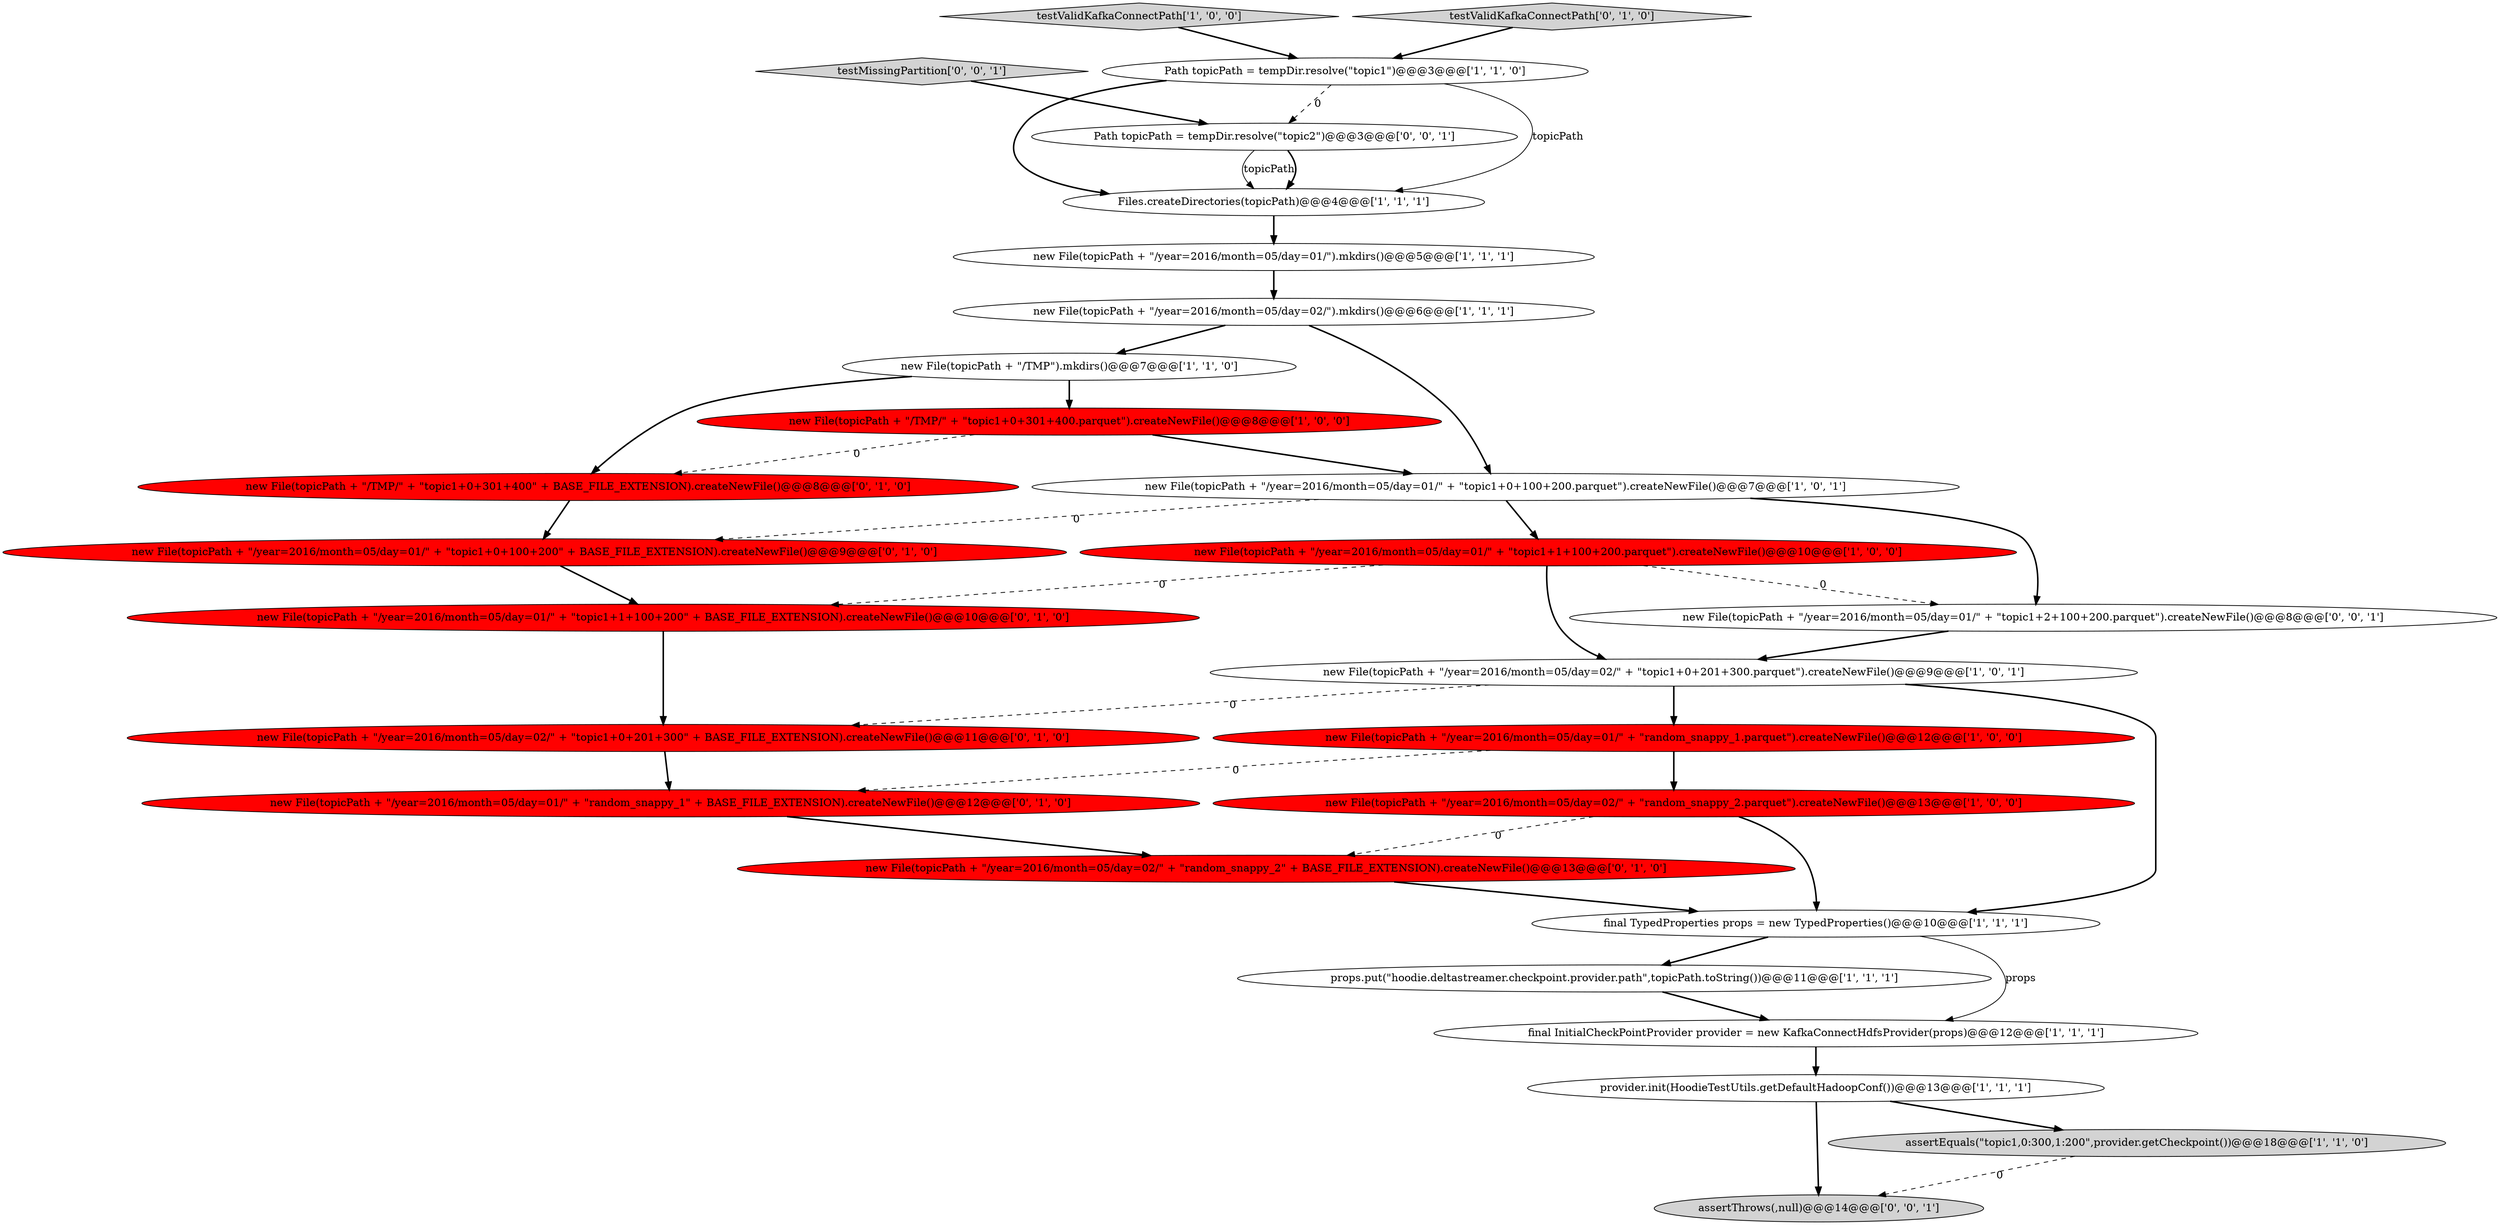 digraph {
6 [style = filled, label = "new File(topicPath + \"/year=2016/month=05/day=01/\" + \"random_snappy_1.parquet\").createNewFile()@@@12@@@['1', '0', '0']", fillcolor = red, shape = ellipse image = "AAA1AAABBB1BBB"];
22 [style = filled, label = "new File(topicPath + \"/year=2016/month=05/day=01/\" + \"topic1+0+100+200\" + BASE_FILE_EXTENSION).createNewFile()@@@9@@@['0', '1', '0']", fillcolor = red, shape = ellipse image = "AAA1AAABBB2BBB"];
1 [style = filled, label = "new File(topicPath + \"/year=2016/month=05/day=01/\" + \"topic1+0+100+200.parquet\").createNewFile()@@@7@@@['1', '0', '1']", fillcolor = white, shape = ellipse image = "AAA0AAABBB1BBB"];
7 [style = filled, label = "new File(topicPath + \"/year=2016/month=05/day=02/\").mkdirs()@@@6@@@['1', '1', '1']", fillcolor = white, shape = ellipse image = "AAA0AAABBB1BBB"];
10 [style = filled, label = "new File(topicPath + \"/TMP/\" + \"topic1+0+301+400.parquet\").createNewFile()@@@8@@@['1', '0', '0']", fillcolor = red, shape = ellipse image = "AAA1AAABBB1BBB"];
4 [style = filled, label = "props.put(\"hoodie.deltastreamer.checkpoint.provider.path\",topicPath.toString())@@@11@@@['1', '1', '1']", fillcolor = white, shape = ellipse image = "AAA0AAABBB1BBB"];
25 [style = filled, label = "testMissingPartition['0', '0', '1']", fillcolor = lightgray, shape = diamond image = "AAA0AAABBB3BBB"];
3 [style = filled, label = "testValidKafkaConnectPath['1', '0', '0']", fillcolor = lightgray, shape = diamond image = "AAA0AAABBB1BBB"];
2 [style = filled, label = "new File(topicPath + \"/year=2016/month=05/day=01/\" + \"topic1+1+100+200.parquet\").createNewFile()@@@10@@@['1', '0', '0']", fillcolor = red, shape = ellipse image = "AAA1AAABBB1BBB"];
19 [style = filled, label = "new File(topicPath + \"/TMP/\" + \"topic1+0+301+400\" + BASE_FILE_EXTENSION).createNewFile()@@@8@@@['0', '1', '0']", fillcolor = red, shape = ellipse image = "AAA1AAABBB2BBB"];
13 [style = filled, label = "provider.init(HoodieTestUtils.getDefaultHadoopConf())@@@13@@@['1', '1', '1']", fillcolor = white, shape = ellipse image = "AAA0AAABBB1BBB"];
24 [style = filled, label = "new File(topicPath + \"/year=2016/month=05/day=01/\" + \"topic1+2+100+200.parquet\").createNewFile()@@@8@@@['0', '0', '1']", fillcolor = white, shape = ellipse image = "AAA0AAABBB3BBB"];
16 [style = filled, label = "final InitialCheckPointProvider provider = new KafkaConnectHdfsProvider(props)@@@12@@@['1', '1', '1']", fillcolor = white, shape = ellipse image = "AAA0AAABBB1BBB"];
11 [style = filled, label = "final TypedProperties props = new TypedProperties()@@@10@@@['1', '1', '1']", fillcolor = white, shape = ellipse image = "AAA0AAABBB1BBB"];
5 [style = filled, label = "new File(topicPath + \"/year=2016/month=05/day=01/\").mkdirs()@@@5@@@['1', '1', '1']", fillcolor = white, shape = ellipse image = "AAA0AAABBB1BBB"];
0 [style = filled, label = "Files.createDirectories(topicPath)@@@4@@@['1', '1', '1']", fillcolor = white, shape = ellipse image = "AAA0AAABBB1BBB"];
27 [style = filled, label = "Path topicPath = tempDir.resolve(\"topic2\")@@@3@@@['0', '0', '1']", fillcolor = white, shape = ellipse image = "AAA0AAABBB3BBB"];
21 [style = filled, label = "new File(topicPath + \"/year=2016/month=05/day=01/\" + \"topic1+1+100+200\" + BASE_FILE_EXTENSION).createNewFile()@@@10@@@['0', '1', '0']", fillcolor = red, shape = ellipse image = "AAA1AAABBB2BBB"];
8 [style = filled, label = "new File(topicPath + \"/year=2016/month=05/day=02/\" + \"topic1+0+201+300.parquet\").createNewFile()@@@9@@@['1', '0', '1']", fillcolor = white, shape = ellipse image = "AAA0AAABBB1BBB"];
9 [style = filled, label = "new File(topicPath + \"/TMP\").mkdirs()@@@7@@@['1', '1', '0']", fillcolor = white, shape = ellipse image = "AAA0AAABBB1BBB"];
14 [style = filled, label = "Path topicPath = tempDir.resolve(\"topic1\")@@@3@@@['1', '1', '0']", fillcolor = white, shape = ellipse image = "AAA0AAABBB1BBB"];
23 [style = filled, label = "new File(topicPath + \"/year=2016/month=05/day=02/\" + \"random_snappy_2\" + BASE_FILE_EXTENSION).createNewFile()@@@13@@@['0', '1', '0']", fillcolor = red, shape = ellipse image = "AAA1AAABBB2BBB"];
18 [style = filled, label = "testValidKafkaConnectPath['0', '1', '0']", fillcolor = lightgray, shape = diamond image = "AAA0AAABBB2BBB"];
12 [style = filled, label = "new File(topicPath + \"/year=2016/month=05/day=02/\" + \"random_snappy_2.parquet\").createNewFile()@@@13@@@['1', '0', '0']", fillcolor = red, shape = ellipse image = "AAA1AAABBB1BBB"];
15 [style = filled, label = "assertEquals(\"topic1,0:300,1:200\",provider.getCheckpoint())@@@18@@@['1', '1', '0']", fillcolor = lightgray, shape = ellipse image = "AAA0AAABBB1BBB"];
26 [style = filled, label = "assertThrows(,null)@@@14@@@['0', '0', '1']", fillcolor = lightgray, shape = ellipse image = "AAA0AAABBB3BBB"];
20 [style = filled, label = "new File(topicPath + \"/year=2016/month=05/day=01/\" + \"random_snappy_1\" + BASE_FILE_EXTENSION).createNewFile()@@@12@@@['0', '1', '0']", fillcolor = red, shape = ellipse image = "AAA1AAABBB2BBB"];
17 [style = filled, label = "new File(topicPath + \"/year=2016/month=05/day=02/\" + \"topic1+0+201+300\" + BASE_FILE_EXTENSION).createNewFile()@@@11@@@['0', '1', '0']", fillcolor = red, shape = ellipse image = "AAA1AAABBB2BBB"];
27->0 [style = solid, label="topicPath"];
16->13 [style = bold, label=""];
7->1 [style = bold, label=""];
12->23 [style = dashed, label="0"];
11->16 [style = solid, label="props"];
27->0 [style = bold, label=""];
6->20 [style = dashed, label="0"];
10->19 [style = dashed, label="0"];
11->4 [style = bold, label=""];
3->14 [style = bold, label=""];
12->11 [style = bold, label=""];
22->21 [style = bold, label=""];
8->6 [style = bold, label=""];
9->10 [style = bold, label=""];
14->27 [style = dashed, label="0"];
1->22 [style = dashed, label="0"];
7->9 [style = bold, label=""];
25->27 [style = bold, label=""];
20->23 [style = bold, label=""];
14->0 [style = bold, label=""];
2->21 [style = dashed, label="0"];
13->26 [style = bold, label=""];
1->24 [style = bold, label=""];
15->26 [style = dashed, label="0"];
9->19 [style = bold, label=""];
8->17 [style = dashed, label="0"];
5->7 [style = bold, label=""];
1->2 [style = bold, label=""];
13->15 [style = bold, label=""];
24->8 [style = bold, label=""];
14->0 [style = solid, label="topicPath"];
23->11 [style = bold, label=""];
2->24 [style = dashed, label="0"];
10->1 [style = bold, label=""];
8->11 [style = bold, label=""];
19->22 [style = bold, label=""];
21->17 [style = bold, label=""];
18->14 [style = bold, label=""];
4->16 [style = bold, label=""];
2->8 [style = bold, label=""];
0->5 [style = bold, label=""];
17->20 [style = bold, label=""];
6->12 [style = bold, label=""];
}
